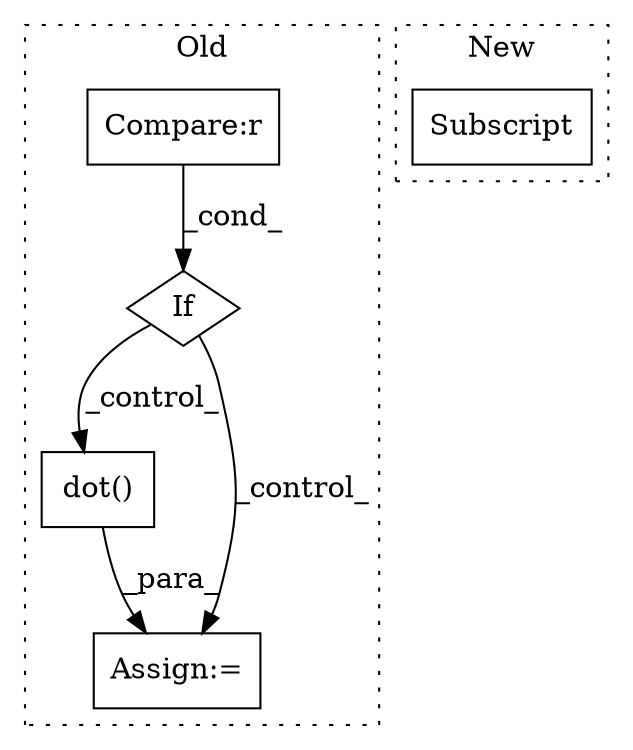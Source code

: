 digraph G {
subgraph cluster0 {
1 [label="dot()" a="75" s="5265,5290" l="7,1" shape="box"];
3 [label="Assign:=" a="68" s="5262" l="3" shape="box"];
4 [label="If" a="96" s="5168" l="3" shape="diamond"];
5 [label="Compare:r" a="40" s="5171" l="18" shape="box"];
label = "Old";
style="dotted";
}
subgraph cluster1 {
2 [label="Subscript" a="63" s="4731,0" l="14,0" shape="box"];
label = "New";
style="dotted";
}
1 -> 3 [label="_para_"];
4 -> 3 [label="_control_"];
4 -> 1 [label="_control_"];
5 -> 4 [label="_cond_"];
}
